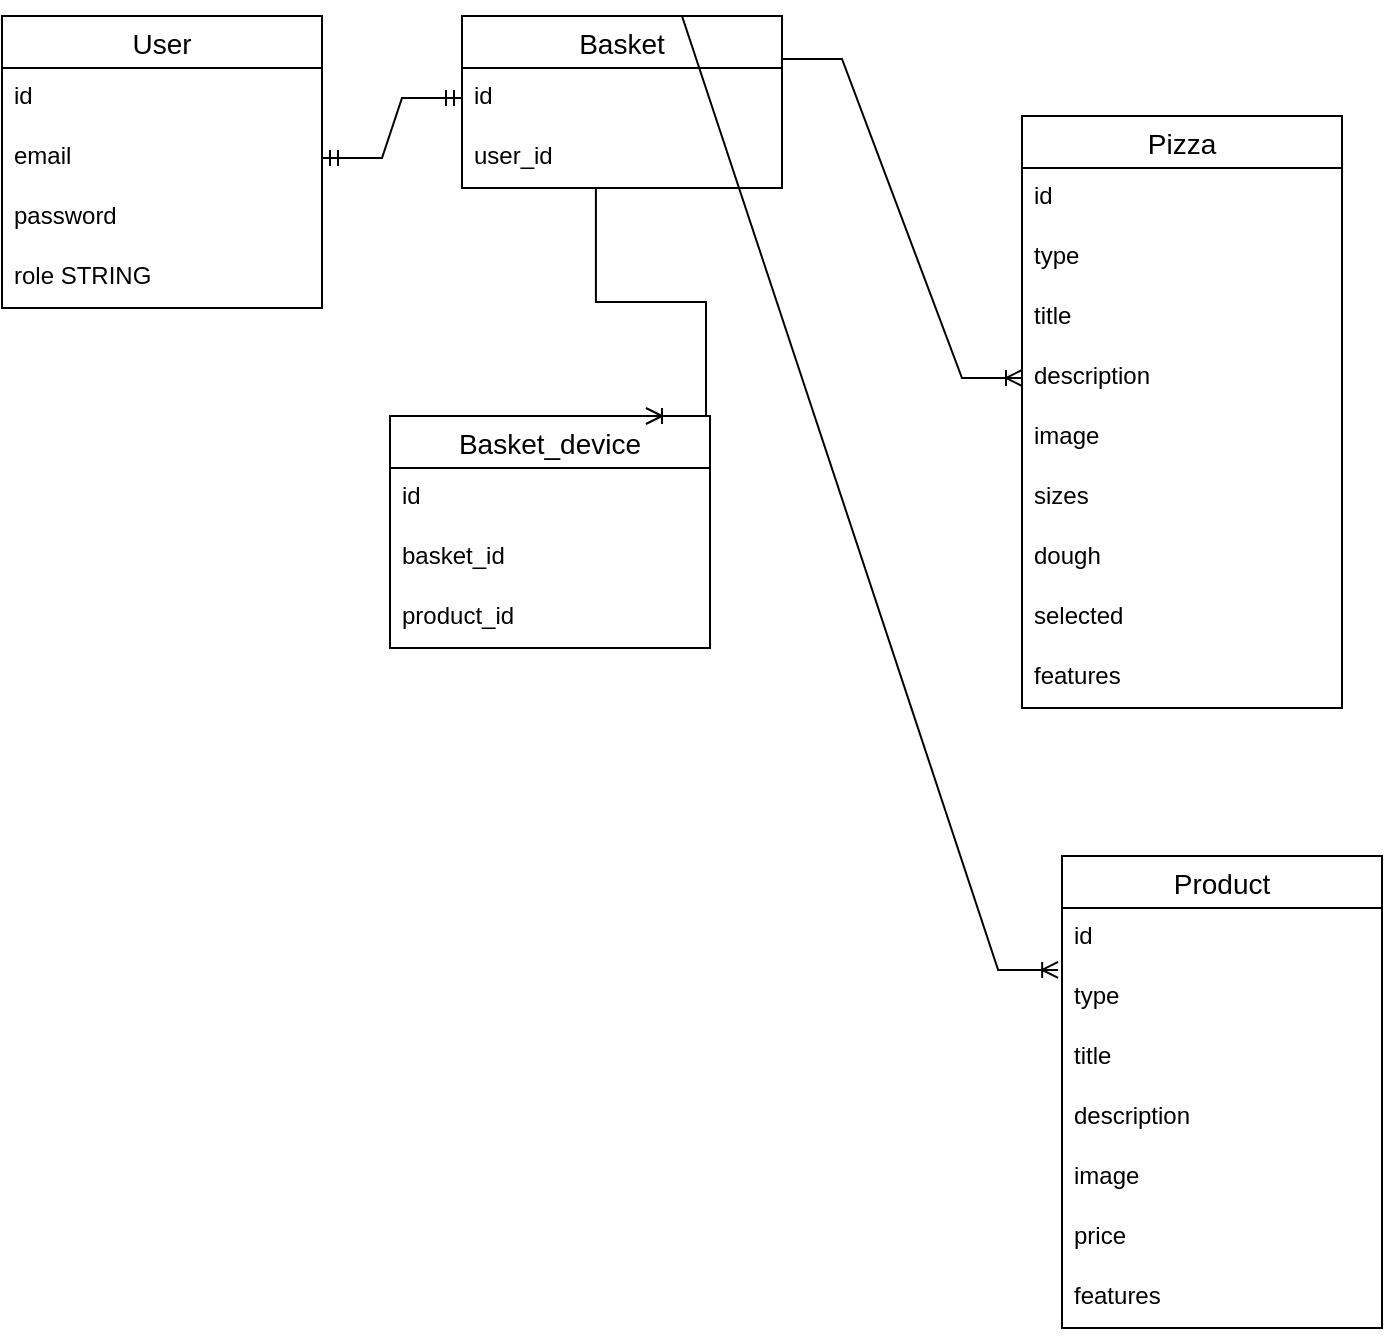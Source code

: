 <mxfile version="20.2.4" type="github">
  <diagram id="oZo7Hh0mtOFyNVv-TgUn" name="Страница 1">
    <mxGraphModel dx="1038" dy="564" grid="1" gridSize="10" guides="1" tooltips="1" connect="1" arrows="1" fold="1" page="1" pageScale="1" pageWidth="827" pageHeight="1169" math="0" shadow="0">
      <root>
        <mxCell id="0" />
        <mxCell id="1" parent="0" />
        <mxCell id="ggKWXbWeuneEloEgY4it-1" value="User" style="swimlane;fontStyle=0;childLayout=stackLayout;horizontal=1;startSize=26;horizontalStack=0;resizeParent=1;resizeParentMax=0;resizeLast=0;collapsible=1;marginBottom=0;align=center;fontSize=14;" parent="1" vertex="1">
          <mxGeometry x="60" y="220" width="160" height="146" as="geometry" />
        </mxCell>
        <mxCell id="ggKWXbWeuneEloEgY4it-2" value="id" style="text;strokeColor=none;fillColor=none;spacingLeft=4;spacingRight=4;overflow=hidden;rotatable=0;points=[[0,0.5],[1,0.5]];portConstraint=eastwest;fontSize=12;" parent="ggKWXbWeuneEloEgY4it-1" vertex="1">
          <mxGeometry y="26" width="160" height="30" as="geometry" />
        </mxCell>
        <mxCell id="ggKWXbWeuneEloEgY4it-3" value="email" style="text;strokeColor=none;fillColor=none;spacingLeft=4;spacingRight=4;overflow=hidden;rotatable=0;points=[[0,0.5],[1,0.5]];portConstraint=eastwest;fontSize=12;" parent="ggKWXbWeuneEloEgY4it-1" vertex="1">
          <mxGeometry y="56" width="160" height="30" as="geometry" />
        </mxCell>
        <mxCell id="ggKWXbWeuneEloEgY4it-4" value="password&#xa;" style="text;strokeColor=none;fillColor=none;spacingLeft=4;spacingRight=4;overflow=hidden;rotatable=0;points=[[0,0.5],[1,0.5]];portConstraint=eastwest;fontSize=12;" parent="ggKWXbWeuneEloEgY4it-1" vertex="1">
          <mxGeometry y="86" width="160" height="30" as="geometry" />
        </mxCell>
        <mxCell id="ggKWXbWeuneEloEgY4it-5" value="role STRING" style="text;strokeColor=none;fillColor=none;spacingLeft=4;spacingRight=4;overflow=hidden;rotatable=0;points=[[0,0.5],[1,0.5]];portConstraint=eastwest;fontSize=12;" parent="ggKWXbWeuneEloEgY4it-1" vertex="1">
          <mxGeometry y="116" width="160" height="30" as="geometry" />
        </mxCell>
        <mxCell id="ggKWXbWeuneEloEgY4it-6" value="Basket" style="swimlane;fontStyle=0;childLayout=stackLayout;horizontal=1;startSize=26;horizontalStack=0;resizeParent=1;resizeParentMax=0;resizeLast=0;collapsible=1;marginBottom=0;align=center;fontSize=14;" parent="1" vertex="1">
          <mxGeometry x="290" y="220" width="160" height="86" as="geometry" />
        </mxCell>
        <mxCell id="ggKWXbWeuneEloEgY4it-7" value="id" style="text;strokeColor=none;fillColor=none;spacingLeft=4;spacingRight=4;overflow=hidden;rotatable=0;points=[[0,0.5],[1,0.5]];portConstraint=eastwest;fontSize=12;" parent="ggKWXbWeuneEloEgY4it-6" vertex="1">
          <mxGeometry y="26" width="160" height="30" as="geometry" />
        </mxCell>
        <mxCell id="ggKWXbWeuneEloEgY4it-8" value="user_id" style="text;strokeColor=none;fillColor=none;spacingLeft=4;spacingRight=4;overflow=hidden;rotatable=0;points=[[0,0.5],[1,0.5]];portConstraint=eastwest;fontSize=12;" parent="ggKWXbWeuneEloEgY4it-6" vertex="1">
          <mxGeometry y="56" width="160" height="30" as="geometry" />
        </mxCell>
        <mxCell id="ggKWXbWeuneEloEgY4it-11" value="" style="edgeStyle=entityRelationEdgeStyle;fontSize=12;html=1;endArrow=ERmandOne;startArrow=ERmandOne;rounded=0;exitX=1;exitY=0.5;exitDx=0;exitDy=0;entryX=0;entryY=0.5;entryDx=0;entryDy=0;" parent="1" source="ggKWXbWeuneEloEgY4it-3" target="ggKWXbWeuneEloEgY4it-7" edge="1">
          <mxGeometry width="100" height="100" relative="1" as="geometry">
            <mxPoint x="230" y="510" as="sourcePoint" />
            <mxPoint x="330" y="410" as="targetPoint" />
          </mxGeometry>
        </mxCell>
        <mxCell id="ggKWXbWeuneEloEgY4it-12" value="Pizza" style="swimlane;fontStyle=0;childLayout=stackLayout;horizontal=1;startSize=26;horizontalStack=0;resizeParent=1;resizeParentMax=0;resizeLast=0;collapsible=1;marginBottom=0;align=center;fontSize=14;" parent="1" vertex="1">
          <mxGeometry x="570" y="270" width="160" height="296" as="geometry" />
        </mxCell>
        <mxCell id="ggKWXbWeuneEloEgY4it-13" value="id" style="text;strokeColor=none;fillColor=none;spacingLeft=4;spacingRight=4;overflow=hidden;rotatable=0;points=[[0,0.5],[1,0.5]];portConstraint=eastwest;fontSize=12;" parent="ggKWXbWeuneEloEgY4it-12" vertex="1">
          <mxGeometry y="26" width="160" height="30" as="geometry" />
        </mxCell>
        <mxCell id="ggKWXbWeuneEloEgY4it-14" value="type" style="text;strokeColor=none;fillColor=none;spacingLeft=4;spacingRight=4;overflow=hidden;rotatable=0;points=[[0,0.5],[1,0.5]];portConstraint=eastwest;fontSize=12;" parent="ggKWXbWeuneEloEgY4it-12" vertex="1">
          <mxGeometry y="56" width="160" height="30" as="geometry" />
        </mxCell>
        <mxCell id="ggKWXbWeuneEloEgY4it-15" value="title" style="text;strokeColor=none;fillColor=none;spacingLeft=4;spacingRight=4;overflow=hidden;rotatable=0;points=[[0,0.5],[1,0.5]];portConstraint=eastwest;fontSize=12;" parent="ggKWXbWeuneEloEgY4it-12" vertex="1">
          <mxGeometry y="86" width="160" height="30" as="geometry" />
        </mxCell>
        <mxCell id="ggKWXbWeuneEloEgY4it-19" value="description" style="text;strokeColor=none;fillColor=none;spacingLeft=4;spacingRight=4;overflow=hidden;rotatable=0;points=[[0,0.5],[1,0.5]];portConstraint=eastwest;fontSize=12;" parent="ggKWXbWeuneEloEgY4it-12" vertex="1">
          <mxGeometry y="116" width="160" height="30" as="geometry" />
        </mxCell>
        <mxCell id="ggKWXbWeuneEloEgY4it-16" value="image" style="text;strokeColor=none;fillColor=none;spacingLeft=4;spacingRight=4;overflow=hidden;rotatable=0;points=[[0,0.5],[1,0.5]];portConstraint=eastwest;fontSize=12;" parent="ggKWXbWeuneEloEgY4it-12" vertex="1">
          <mxGeometry y="146" width="160" height="30" as="geometry" />
        </mxCell>
        <mxCell id="ggKWXbWeuneEloEgY4it-20" value="sizes" style="text;strokeColor=none;fillColor=none;spacingLeft=4;spacingRight=4;overflow=hidden;rotatable=0;points=[[0,0.5],[1,0.5]];portConstraint=eastwest;fontSize=12;" parent="ggKWXbWeuneEloEgY4it-12" vertex="1">
          <mxGeometry y="176" width="160" height="30" as="geometry" />
        </mxCell>
        <mxCell id="ggKWXbWeuneEloEgY4it-17" value="dough" style="text;strokeColor=none;fillColor=none;spacingLeft=4;spacingRight=4;overflow=hidden;rotatable=0;points=[[0,0.5],[1,0.5]];portConstraint=eastwest;fontSize=12;" parent="ggKWXbWeuneEloEgY4it-12" vertex="1">
          <mxGeometry y="206" width="160" height="30" as="geometry" />
        </mxCell>
        <mxCell id="ggKWXbWeuneEloEgY4it-21" value="selected" style="text;strokeColor=none;fillColor=none;spacingLeft=4;spacingRight=4;overflow=hidden;rotatable=0;points=[[0,0.5],[1,0.5]];portConstraint=eastwest;fontSize=12;" parent="ggKWXbWeuneEloEgY4it-12" vertex="1">
          <mxGeometry y="236" width="160" height="30" as="geometry" />
        </mxCell>
        <mxCell id="ggKWXbWeuneEloEgY4it-18" value="features" style="text;strokeColor=none;fillColor=none;spacingLeft=4;spacingRight=4;overflow=hidden;rotatable=0;points=[[0,0.5],[1,0.5]];portConstraint=eastwest;fontSize=12;" parent="ggKWXbWeuneEloEgY4it-12" vertex="1">
          <mxGeometry y="266" width="160" height="30" as="geometry" />
        </mxCell>
        <mxCell id="ggKWXbWeuneEloEgY4it-22" value="Product" style="swimlane;fontStyle=0;childLayout=stackLayout;horizontal=1;startSize=26;horizontalStack=0;resizeParent=1;resizeParentMax=0;resizeLast=0;collapsible=1;marginBottom=0;align=center;fontSize=14;" parent="1" vertex="1">
          <mxGeometry x="590" y="640" width="160" height="236" as="geometry" />
        </mxCell>
        <mxCell id="ggKWXbWeuneEloEgY4it-23" value="id" style="text;strokeColor=none;fillColor=none;spacingLeft=4;spacingRight=4;overflow=hidden;rotatable=0;points=[[0,0.5],[1,0.5]];portConstraint=eastwest;fontSize=12;" parent="ggKWXbWeuneEloEgY4it-22" vertex="1">
          <mxGeometry y="26" width="160" height="30" as="geometry" />
        </mxCell>
        <mxCell id="ggKWXbWeuneEloEgY4it-24" value="type" style="text;strokeColor=none;fillColor=none;spacingLeft=4;spacingRight=4;overflow=hidden;rotatable=0;points=[[0,0.5],[1,0.5]];portConstraint=eastwest;fontSize=12;" parent="ggKWXbWeuneEloEgY4it-22" vertex="1">
          <mxGeometry y="56" width="160" height="30" as="geometry" />
        </mxCell>
        <mxCell id="ggKWXbWeuneEloEgY4it-25" value="title" style="text;strokeColor=none;fillColor=none;spacingLeft=4;spacingRight=4;overflow=hidden;rotatable=0;points=[[0,0.5],[1,0.5]];portConstraint=eastwest;fontSize=12;" parent="ggKWXbWeuneEloEgY4it-22" vertex="1">
          <mxGeometry y="86" width="160" height="30" as="geometry" />
        </mxCell>
        <mxCell id="ggKWXbWeuneEloEgY4it-26" value="description" style="text;strokeColor=none;fillColor=none;spacingLeft=4;spacingRight=4;overflow=hidden;rotatable=0;points=[[0,0.5],[1,0.5]];portConstraint=eastwest;fontSize=12;" parent="ggKWXbWeuneEloEgY4it-22" vertex="1">
          <mxGeometry y="116" width="160" height="30" as="geometry" />
        </mxCell>
        <mxCell id="ggKWXbWeuneEloEgY4it-27" value="image" style="text;strokeColor=none;fillColor=none;spacingLeft=4;spacingRight=4;overflow=hidden;rotatable=0;points=[[0,0.5],[1,0.5]];portConstraint=eastwest;fontSize=12;" parent="ggKWXbWeuneEloEgY4it-22" vertex="1">
          <mxGeometry y="146" width="160" height="30" as="geometry" />
        </mxCell>
        <mxCell id="ggKWXbWeuneEloEgY4it-28" value="price" style="text;strokeColor=none;fillColor=none;spacingLeft=4;spacingRight=4;overflow=hidden;rotatable=0;points=[[0,0.5],[1,0.5]];portConstraint=eastwest;fontSize=12;" parent="ggKWXbWeuneEloEgY4it-22" vertex="1">
          <mxGeometry y="176" width="160" height="30" as="geometry" />
        </mxCell>
        <mxCell id="ggKWXbWeuneEloEgY4it-32" value="features" style="text;strokeColor=none;fillColor=none;spacingLeft=4;spacingRight=4;overflow=hidden;rotatable=0;points=[[0,0.5],[1,0.5]];portConstraint=eastwest;fontSize=12;" parent="ggKWXbWeuneEloEgY4it-22" vertex="1">
          <mxGeometry y="206" width="160" height="30" as="geometry" />
        </mxCell>
        <mxCell id="hZi_i6S876LmGapFrN-U-2" value="" style="edgeStyle=entityRelationEdgeStyle;fontSize=12;html=1;endArrow=ERoneToMany;rounded=0;entryX=0;entryY=0.5;entryDx=0;entryDy=0;exitX=1;exitY=0.25;exitDx=0;exitDy=0;" parent="1" source="ggKWXbWeuneEloEgY4it-6" target="ggKWXbWeuneEloEgY4it-19" edge="1">
          <mxGeometry width="100" height="100" relative="1" as="geometry">
            <mxPoint x="380" y="510" as="sourcePoint" />
            <mxPoint x="480" y="410" as="targetPoint" />
          </mxGeometry>
        </mxCell>
        <mxCell id="hZi_i6S876LmGapFrN-U-3" value="" style="edgeStyle=entityRelationEdgeStyle;fontSize=12;html=1;endArrow=ERoneToMany;rounded=0;exitX=0.5;exitY=0;exitDx=0;exitDy=0;entryX=-0.012;entryY=0.033;entryDx=0;entryDy=0;entryPerimeter=0;" parent="1" source="ggKWXbWeuneEloEgY4it-6" target="ggKWXbWeuneEloEgY4it-24" edge="1">
          <mxGeometry width="100" height="100" relative="1" as="geometry">
            <mxPoint x="330" y="560" as="sourcePoint" />
            <mxPoint x="430" y="460" as="targetPoint" />
          </mxGeometry>
        </mxCell>
        <mxCell id="hZi_i6S876LmGapFrN-U-4" value="Basket_device" style="swimlane;fontStyle=0;childLayout=stackLayout;horizontal=1;startSize=26;horizontalStack=0;resizeParent=1;resizeParentMax=0;resizeLast=0;collapsible=1;marginBottom=0;align=center;fontSize=14;" parent="1" vertex="1">
          <mxGeometry x="254" y="420" width="160" height="116" as="geometry" />
        </mxCell>
        <mxCell id="hZi_i6S876LmGapFrN-U-5" value="id" style="text;strokeColor=none;fillColor=none;spacingLeft=4;spacingRight=4;overflow=hidden;rotatable=0;points=[[0,0.5],[1,0.5]];portConstraint=eastwest;fontSize=12;" parent="hZi_i6S876LmGapFrN-U-4" vertex="1">
          <mxGeometry y="26" width="160" height="30" as="geometry" />
        </mxCell>
        <mxCell id="hZi_i6S876LmGapFrN-U-7" value="basket_id" style="text;strokeColor=none;fillColor=none;spacingLeft=4;spacingRight=4;overflow=hidden;rotatable=0;points=[[0,0.5],[1,0.5]];portConstraint=eastwest;fontSize=12;" parent="hZi_i6S876LmGapFrN-U-4" vertex="1">
          <mxGeometry y="56" width="160" height="30" as="geometry" />
        </mxCell>
        <mxCell id="hZi_i6S876LmGapFrN-U-6" value="product_id" style="text;strokeColor=none;fillColor=none;spacingLeft=4;spacingRight=4;overflow=hidden;rotatable=0;points=[[0,0.5],[1,0.5]];portConstraint=eastwest;fontSize=12;" parent="hZi_i6S876LmGapFrN-U-4" vertex="1">
          <mxGeometry y="86" width="160" height="30" as="geometry" />
        </mxCell>
        <mxCell id="hZi_i6S876LmGapFrN-U-9" value="" style="edgeStyle=entityRelationEdgeStyle;fontSize=12;html=1;endArrow=ERoneToMany;rounded=0;exitX=0.606;exitY=1;exitDx=0;exitDy=0;exitPerimeter=0;entryX=0.8;entryY=0;entryDx=0;entryDy=0;entryPerimeter=0;" parent="1" source="ggKWXbWeuneEloEgY4it-8" target="hZi_i6S876LmGapFrN-U-4" edge="1">
          <mxGeometry width="100" height="100" relative="1" as="geometry">
            <mxPoint x="390" y="320" as="sourcePoint" />
            <mxPoint x="390" y="390" as="targetPoint" />
          </mxGeometry>
        </mxCell>
      </root>
    </mxGraphModel>
  </diagram>
</mxfile>
